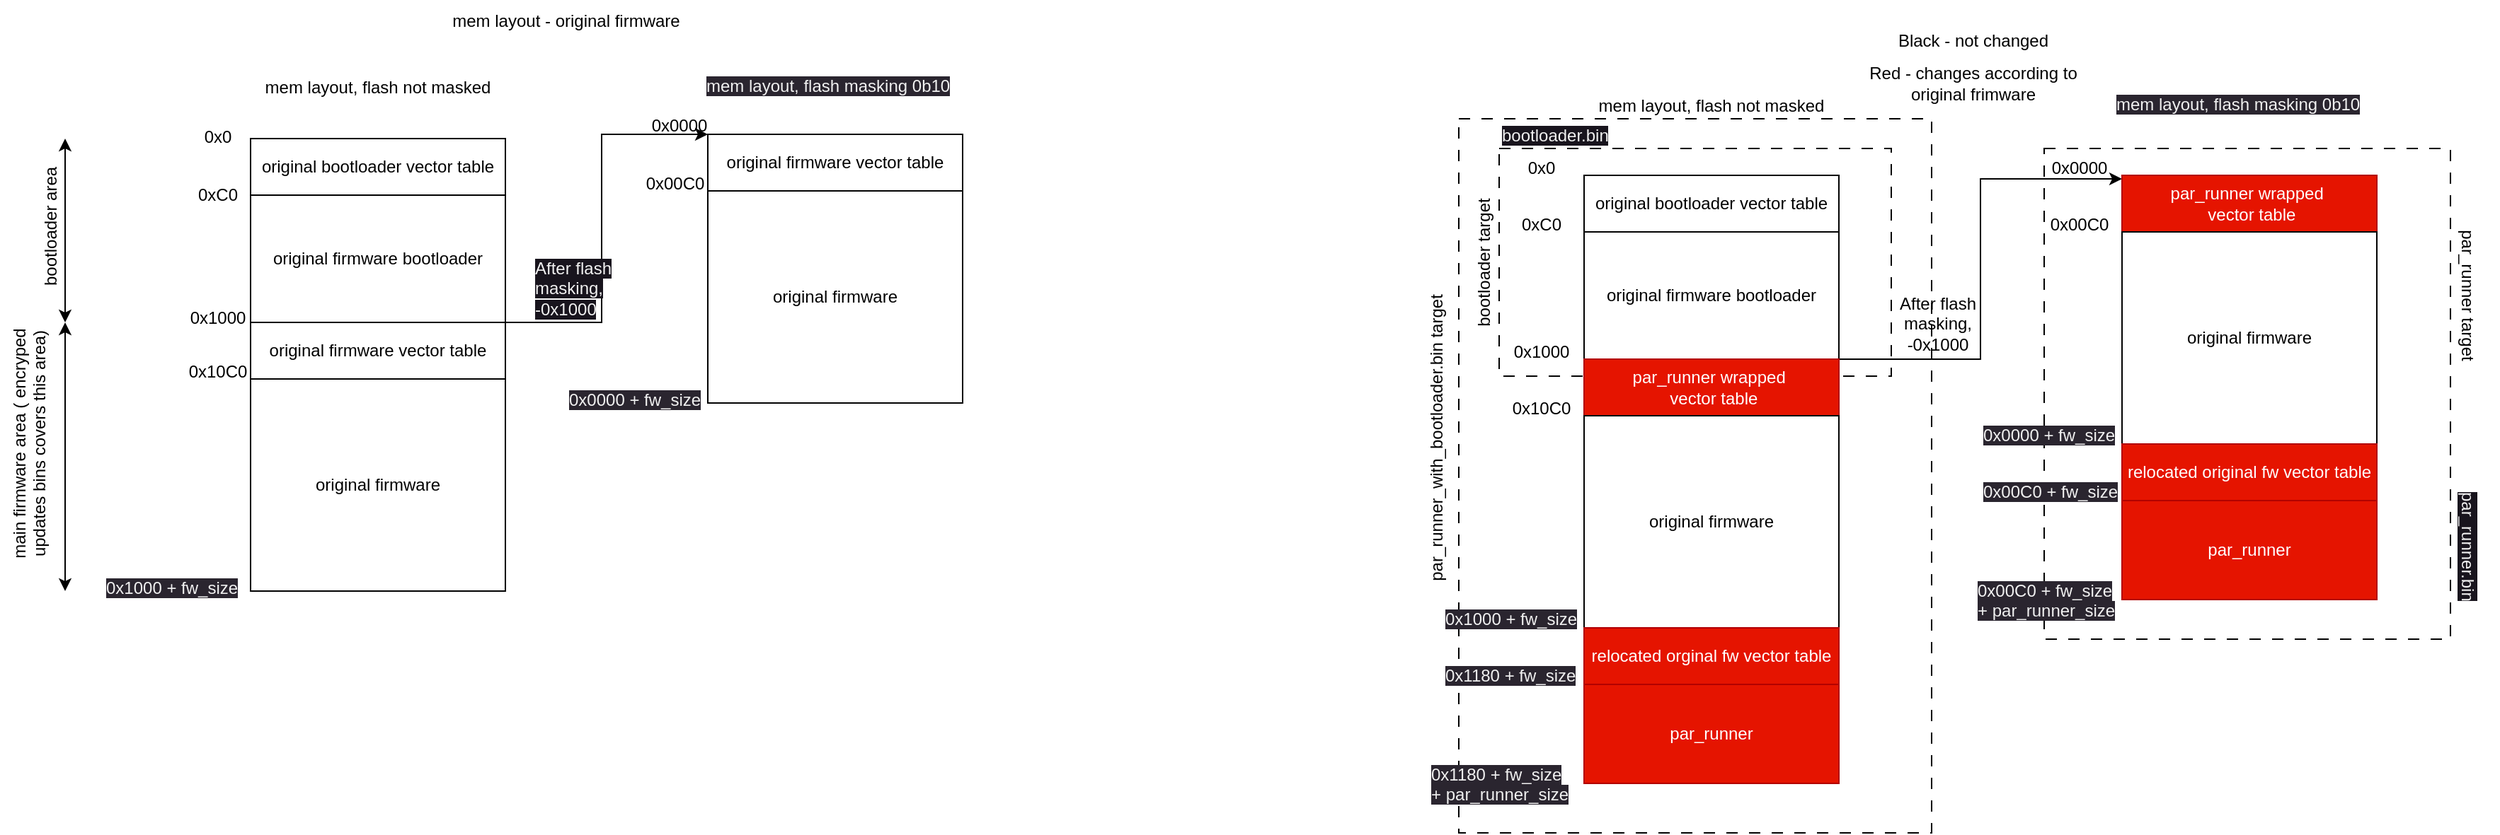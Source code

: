 <mxfile version="21.5.0" type="device">
  <diagram name="Strona-1" id="0Wn9WWDC3cd7H1ACNQZ9">
    <mxGraphModel dx="1721" dy="502" grid="0" gridSize="10" guides="1" tooltips="1" connect="1" arrows="1" fold="1" page="0" pageScale="1" pageWidth="827" pageHeight="1169" math="0" shadow="0">
      <root>
        <mxCell id="0" />
        <mxCell id="1" parent="0" />
        <mxCell id="iRXR40pFYI48BU_Yn3o1-3" value="" style="rounded=0;whiteSpace=wrap;html=1;dashed=1;dashPattern=8 8;" vertex="1" parent="1">
          <mxGeometry x="251.5" y="120" width="334" height="505" as="geometry" />
        </mxCell>
        <mxCell id="4CSU_IshvS-7926dkWNg-34" value="" style="rounded=0;whiteSpace=wrap;html=1;dashed=1;dashPattern=8 8;" parent="1" vertex="1">
          <mxGeometry x="665" y="141" width="287" height="347" as="geometry" />
        </mxCell>
        <mxCell id="4CSU_IshvS-7926dkWNg-33" value="" style="rounded=0;whiteSpace=wrap;html=1;dashed=1;dashPattern=8 8;" parent="1" vertex="1">
          <mxGeometry x="280" y="141" width="277" height="161" as="geometry" />
        </mxCell>
        <mxCell id="4CSU_IshvS-7926dkWNg-1" value="original bootloader vector table" style="rounded=0;whiteSpace=wrap;html=1;" parent="1" vertex="1">
          <mxGeometry x="340" y="160" width="180" height="40" as="geometry" />
        </mxCell>
        <mxCell id="4CSU_IshvS-7926dkWNg-2" value="original firmware bootloader" style="rounded=0;whiteSpace=wrap;html=1;" parent="1" vertex="1">
          <mxGeometry x="340" y="200" width="180" height="90" as="geometry" />
        </mxCell>
        <mxCell id="4CSU_IshvS-7926dkWNg-29" style="edgeStyle=orthogonalEdgeStyle;rounded=0;orthogonalLoop=1;jettySize=auto;html=1;exitX=1;exitY=0;exitDx=0;exitDy=0;entryX=1;entryY=0.75;entryDx=0;entryDy=0;" parent="1" source="4CSU_IshvS-7926dkWNg-3" target="4CSU_IshvS-7926dkWNg-24" edge="1">
          <mxGeometry relative="1" as="geometry">
            <Array as="points">
              <mxPoint x="620" y="290" />
              <mxPoint x="620" y="163" />
            </Array>
          </mxGeometry>
        </mxCell>
        <mxCell id="4CSU_IshvS-7926dkWNg-3" value="&lt;font color=&quot;#ffffff&quot;&gt;par_runner wrapped&amp;nbsp;&lt;br&gt;&amp;nbsp;vector table&lt;/font&gt;" style="rounded=0;whiteSpace=wrap;html=1;fillColor=#e51400;fontColor=#ffffff;strokeColor=#B20000;" parent="1" vertex="1">
          <mxGeometry x="340" y="290" width="180" height="40" as="geometry" />
        </mxCell>
        <mxCell id="4CSU_IshvS-7926dkWNg-4" value="original firmware" style="rounded=0;whiteSpace=wrap;html=1;" parent="1" vertex="1">
          <mxGeometry x="340" y="330" width="180" height="150" as="geometry" />
        </mxCell>
        <mxCell id="4CSU_IshvS-7926dkWNg-5" value="relocated orginal fw vector table" style="rounded=0;whiteSpace=wrap;html=1;fillColor=#e51400;fontColor=#ffffff;strokeColor=#B20000;" parent="1" vertex="1">
          <mxGeometry x="340" y="480" width="180" height="40" as="geometry" />
        </mxCell>
        <mxCell id="4CSU_IshvS-7926dkWNg-7" value="par_runner" style="rounded=0;whiteSpace=wrap;html=1;fillColor=#e51400;fontColor=#ffffff;strokeColor=#B20000;" parent="1" vertex="1">
          <mxGeometry x="340" y="520" width="180" height="70" as="geometry" />
        </mxCell>
        <mxCell id="4CSU_IshvS-7926dkWNg-8" value="0x0" style="text;html=1;strokeColor=none;fillColor=none;align=center;verticalAlign=middle;whiteSpace=wrap;rounded=0;" parent="1" vertex="1">
          <mxGeometry x="280" y="140" width="60" height="30" as="geometry" />
        </mxCell>
        <mxCell id="4CSU_IshvS-7926dkWNg-9" value="0xC0" style="text;html=1;strokeColor=none;fillColor=none;align=center;verticalAlign=middle;whiteSpace=wrap;rounded=0;" parent="1" vertex="1">
          <mxGeometry x="280" y="180" width="60" height="30" as="geometry" />
        </mxCell>
        <mxCell id="4CSU_IshvS-7926dkWNg-10" value="0x1000" style="text;html=1;strokeColor=none;fillColor=none;align=center;verticalAlign=middle;whiteSpace=wrap;rounded=0;" parent="1" vertex="1">
          <mxGeometry x="280" y="270" width="60" height="30" as="geometry" />
        </mxCell>
        <mxCell id="4CSU_IshvS-7926dkWNg-11" value="0x10C0" style="text;html=1;strokeColor=none;fillColor=none;align=center;verticalAlign=middle;whiteSpace=wrap;rounded=0;" parent="1" vertex="1">
          <mxGeometry x="280" y="310" width="60" height="30" as="geometry" />
        </mxCell>
        <mxCell id="4CSU_IshvS-7926dkWNg-12" value="&lt;span style=&quot;color: rgb(240, 240, 240); font-family: Helvetica; font-size: 12px; font-style: normal; font-variant-ligatures: normal; font-variant-caps: normal; font-weight: 400; letter-spacing: normal; orphans: 2; text-align: center; text-indent: 0px; text-transform: none; widows: 2; word-spacing: 0px; -webkit-text-stroke-width: 0px; background-color: rgb(42, 37, 47); text-decoration-thickness: initial; text-decoration-style: initial; text-decoration-color: initial; float: none; display: inline !important;&quot;&gt;0x1000 + fw_size&lt;/span&gt;" style="text;whiteSpace=wrap;html=1;" parent="1" vertex="1">
          <mxGeometry x="240" y="460" width="100" height="40" as="geometry" />
        </mxCell>
        <mxCell id="4CSU_IshvS-7926dkWNg-13" value="&lt;span style=&quot;color: rgb(240, 240, 240); font-family: Helvetica; font-size: 12px; font-style: normal; font-variant-ligatures: normal; font-variant-caps: normal; font-weight: 400; letter-spacing: normal; orphans: 2; text-align: center; text-indent: 0px; text-transform: none; widows: 2; word-spacing: 0px; -webkit-text-stroke-width: 0px; background-color: rgb(42, 37, 47); text-decoration-thickness: initial; text-decoration-style: initial; text-decoration-color: initial; float: none; display: inline !important;&quot;&gt;0x1180 + fw_size&lt;/span&gt;" style="text;whiteSpace=wrap;html=1;" parent="1" vertex="1">
          <mxGeometry x="240" y="500" width="100" height="30" as="geometry" />
        </mxCell>
        <mxCell id="4CSU_IshvS-7926dkWNg-16" value="&lt;span style=&quot;color: rgb(240, 240, 240); font-family: Helvetica; font-size: 12px; font-style: normal; font-variant-ligatures: normal; font-variant-caps: normal; font-weight: 400; letter-spacing: normal; orphans: 2; text-align: center; text-indent: 0px; text-transform: none; widows: 2; word-spacing: 0px; -webkit-text-stroke-width: 0px; background-color: rgb(42, 37, 47); text-decoration-thickness: initial; text-decoration-style: initial; text-decoration-color: initial; float: none; display: inline !important;&quot;&gt;0x1180 + fw_size + par_runner_size&lt;/span&gt;" style="text;whiteSpace=wrap;html=1;" parent="1" vertex="1">
          <mxGeometry x="230" y="570" width="100" height="40" as="geometry" />
        </mxCell>
        <mxCell id="4CSU_IshvS-7926dkWNg-17" value="Black - not changed" style="text;html=1;strokeColor=none;fillColor=none;align=center;verticalAlign=middle;whiteSpace=wrap;rounded=0;" parent="1" vertex="1">
          <mxGeometry x="540" y="50" width="150" height="30" as="geometry" />
        </mxCell>
        <mxCell id="4CSU_IshvS-7926dkWNg-19" value="Red - changes according to original frimware" style="text;html=1;strokeColor=none;fillColor=none;align=center;verticalAlign=middle;whiteSpace=wrap;rounded=0;" parent="1" vertex="1">
          <mxGeometry x="540" y="80" width="150" height="30" as="geometry" />
        </mxCell>
        <mxCell id="4CSU_IshvS-7926dkWNg-20" value="&lt;font color=&quot;#ffffff&quot;&gt;par_runner wrapped&amp;nbsp;&lt;br&gt;&amp;nbsp;vector table&lt;/font&gt;" style="rounded=0;whiteSpace=wrap;html=1;fillColor=#e51400;fontColor=#ffffff;strokeColor=#B20000;" parent="1" vertex="1">
          <mxGeometry x="720" y="160" width="180" height="40" as="geometry" />
        </mxCell>
        <mxCell id="4CSU_IshvS-7926dkWNg-21" value="original firmware" style="rounded=0;whiteSpace=wrap;html=1;" parent="1" vertex="1">
          <mxGeometry x="720" y="200" width="180" height="150" as="geometry" />
        </mxCell>
        <mxCell id="4CSU_IshvS-7926dkWNg-22" value="relocated original fw vector table" style="rounded=0;whiteSpace=wrap;html=1;fillColor=#e51400;fontColor=#ffffff;strokeColor=#B20000;" parent="1" vertex="1">
          <mxGeometry x="720" y="350" width="180" height="40" as="geometry" />
        </mxCell>
        <mxCell id="4CSU_IshvS-7926dkWNg-23" value="par_runner" style="rounded=0;whiteSpace=wrap;html=1;fillColor=#e51400;fontColor=#ffffff;strokeColor=#B20000;" parent="1" vertex="1">
          <mxGeometry x="720" y="390" width="180" height="70" as="geometry" />
        </mxCell>
        <mxCell id="4CSU_IshvS-7926dkWNg-24" value="0x0000" style="text;html=1;strokeColor=none;fillColor=none;align=center;verticalAlign=middle;whiteSpace=wrap;rounded=0;" parent="1" vertex="1">
          <mxGeometry x="660" y="140" width="60" height="30" as="geometry" />
        </mxCell>
        <mxCell id="4CSU_IshvS-7926dkWNg-25" value="0x00C0" style="text;html=1;strokeColor=none;fillColor=none;align=center;verticalAlign=middle;whiteSpace=wrap;rounded=0;" parent="1" vertex="1">
          <mxGeometry x="660" y="180" width="60" height="30" as="geometry" />
        </mxCell>
        <mxCell id="4CSU_IshvS-7926dkWNg-26" value="&lt;span style=&quot;color: rgb(240, 240, 240); font-family: Helvetica; font-size: 12px; font-style: normal; font-variant-ligatures: normal; font-variant-caps: normal; font-weight: 400; letter-spacing: normal; orphans: 2; text-align: center; text-indent: 0px; text-transform: none; widows: 2; word-spacing: 0px; -webkit-text-stroke-width: 0px; background-color: rgb(42, 37, 47); text-decoration-thickness: initial; text-decoration-style: initial; text-decoration-color: initial; float: none; display: inline !important;&quot;&gt;0x0000 + fw_size&lt;/span&gt;" style="text;whiteSpace=wrap;html=1;" parent="1" vertex="1">
          <mxGeometry x="620" y="330" width="100" height="40" as="geometry" />
        </mxCell>
        <mxCell id="4CSU_IshvS-7926dkWNg-27" value="&lt;span style=&quot;color: rgb(240, 240, 240); font-family: Helvetica; font-size: 12px; font-style: normal; font-variant-ligatures: normal; font-variant-caps: normal; font-weight: 400; letter-spacing: normal; orphans: 2; text-align: center; text-indent: 0px; text-transform: none; widows: 2; word-spacing: 0px; -webkit-text-stroke-width: 0px; background-color: rgb(42, 37, 47); text-decoration-thickness: initial; text-decoration-style: initial; text-decoration-color: initial; float: none; display: inline !important;&quot;&gt;0x00C0 + fw_size&lt;/span&gt;" style="text;whiteSpace=wrap;html=1;" parent="1" vertex="1">
          <mxGeometry x="620" y="370" width="100" height="30" as="geometry" />
        </mxCell>
        <mxCell id="4CSU_IshvS-7926dkWNg-28" value="&lt;span style=&quot;color: rgb(240, 240, 240); font-family: Helvetica; font-size: 12px; font-style: normal; font-variant-ligatures: normal; font-variant-caps: normal; font-weight: 400; letter-spacing: normal; orphans: 2; text-align: center; text-indent: 0px; text-transform: none; widows: 2; word-spacing: 0px; -webkit-text-stroke-width: 0px; background-color: rgb(42, 37, 47); text-decoration-thickness: initial; text-decoration-style: initial; text-decoration-color: initial; float: none; display: inline !important;&quot;&gt;0x00C0 + fw_size + par_runner_size&lt;/span&gt;" style="text;whiteSpace=wrap;html=1;" parent="1" vertex="1">
          <mxGeometry x="616" y="440" width="100" height="40" as="geometry" />
        </mxCell>
        <mxCell id="4CSU_IshvS-7926dkWNg-30" value="After flash masking, -0x1000" style="text;html=1;strokeColor=none;fillColor=none;align=center;verticalAlign=middle;whiteSpace=wrap;rounded=0;" parent="1" vertex="1">
          <mxGeometry x="560" y="250" width="60" height="30" as="geometry" />
        </mxCell>
        <mxCell id="4CSU_IshvS-7926dkWNg-31" value="mem layout, flash not masked" style="text;html=1;strokeColor=none;fillColor=none;align=center;verticalAlign=middle;whiteSpace=wrap;rounded=0;" parent="1" vertex="1">
          <mxGeometry x="330" y="96" width="200" height="30" as="geometry" />
        </mxCell>
        <mxCell id="4CSU_IshvS-7926dkWNg-32" value="&lt;span style=&quot;color: rgb(240, 240, 240); font-family: Helvetica; font-size: 12px; font-style: normal; font-variant-ligatures: normal; font-variant-caps: normal; font-weight: 400; letter-spacing: normal; orphans: 2; text-align: center; text-indent: 0px; text-transform: none; widows: 2; word-spacing: 0px; -webkit-text-stroke-width: 0px; background-color: rgb(42, 37, 47); text-decoration-thickness: initial; text-decoration-style: initial; text-decoration-color: initial; float: none; display: inline !important;&quot;&gt;mem layout, flash masking 0b10&lt;/span&gt;" style="text;whiteSpace=wrap;html=1;" parent="1" vertex="1">
          <mxGeometry x="714" y="96" width="220" height="40" as="geometry" />
        </mxCell>
        <mxCell id="4CSU_IshvS-7926dkWNg-35" value="bootloader target" style="text;html=1;strokeColor=none;fillColor=none;align=center;verticalAlign=middle;whiteSpace=wrap;rounded=0;rotation=-90;" parent="1" vertex="1">
          <mxGeometry x="166" y="200" width="206" height="43" as="geometry" />
        </mxCell>
        <mxCell id="4CSU_IshvS-7926dkWNg-36" value="par_runner target" style="text;html=1;strokeColor=none;fillColor=none;align=center;verticalAlign=middle;whiteSpace=wrap;rounded=0;rotation=90;" parent="1" vertex="1">
          <mxGeometry x="861" y="223.5" width="206" height="43" as="geometry" />
        </mxCell>
        <mxCell id="iRXR40pFYI48BU_Yn3o1-1" value="&lt;span style=&quot;color: rgb(240, 240, 240); font-family: Helvetica; font-size: 12px; font-style: normal; font-variant-ligatures: normal; font-variant-caps: normal; font-weight: 400; letter-spacing: normal; orphans: 2; text-align: center; text-indent: 0px; text-transform: none; widows: 2; word-spacing: 0px; -webkit-text-stroke-width: 0px; background-color: rgb(24, 20, 29); text-decoration-thickness: initial; text-decoration-style: initial; text-decoration-color: initial; float: none; display: inline !important;&quot;&gt;par_runner.bin&lt;/span&gt;" style="text;whiteSpace=wrap;html=1;rotation=90;" vertex="1" parent="1">
          <mxGeometry x="900.0" y="424.0" width="121" height="36" as="geometry" />
        </mxCell>
        <mxCell id="iRXR40pFYI48BU_Yn3o1-2" value="&lt;span style=&quot;color: rgb(240, 240, 240); font-family: Helvetica; font-size: 12px; font-style: normal; font-variant-ligatures: normal; font-variant-caps: normal; font-weight: 400; letter-spacing: normal; orphans: 2; text-align: center; text-indent: 0px; text-transform: none; widows: 2; word-spacing: 0px; -webkit-text-stroke-width: 0px; background-color: rgb(24, 20, 29); text-decoration-thickness: initial; text-decoration-style: initial; text-decoration-color: initial; float: none; display: inline !important;&quot;&gt;bootloader.bin&lt;/span&gt;" style="text;whiteSpace=wrap;html=1;" vertex="1" parent="1">
          <mxGeometry x="280.0" y="118.0" width="119" height="36" as="geometry" />
        </mxCell>
        <mxCell id="iRXR40pFYI48BU_Yn3o1-4" value="par_runner_with_bootloader.bin target" style="text;html=1;strokeColor=none;fillColor=none;align=center;verticalAlign=middle;whiteSpace=wrap;rounded=0;rotation=-90;" vertex="1" parent="1">
          <mxGeometry x="69" y="324" width="333" height="43" as="geometry" />
        </mxCell>
        <mxCell id="iRXR40pFYI48BU_Yn3o1-5" value="original bootloader vector table" style="rounded=0;whiteSpace=wrap;html=1;" vertex="1" parent="1">
          <mxGeometry x="-602" y="134" width="180" height="40" as="geometry" />
        </mxCell>
        <mxCell id="iRXR40pFYI48BU_Yn3o1-6" value="original firmware bootloader" style="rounded=0;whiteSpace=wrap;html=1;" vertex="1" parent="1">
          <mxGeometry x="-602" y="174" width="180" height="90" as="geometry" />
        </mxCell>
        <mxCell id="iRXR40pFYI48BU_Yn3o1-7" value="original firmware" style="rounded=0;whiteSpace=wrap;html=1;" vertex="1" parent="1">
          <mxGeometry x="-602" y="304" width="180" height="150" as="geometry" />
        </mxCell>
        <mxCell id="iRXR40pFYI48BU_Yn3o1-25" style="edgeStyle=orthogonalEdgeStyle;rounded=0;orthogonalLoop=1;jettySize=auto;html=1;exitX=1;exitY=0;exitDx=0;exitDy=0;entryX=0;entryY=0;entryDx=0;entryDy=0;" edge="1" parent="1" source="iRXR40pFYI48BU_Yn3o1-8" target="iRXR40pFYI48BU_Yn3o1-21">
          <mxGeometry relative="1" as="geometry">
            <Array as="points">
              <mxPoint x="-354" y="264" />
              <mxPoint x="-354" y="131" />
            </Array>
          </mxGeometry>
        </mxCell>
        <mxCell id="iRXR40pFYI48BU_Yn3o1-8" value="original firmware vector table" style="rounded=0;whiteSpace=wrap;html=1;" vertex="1" parent="1">
          <mxGeometry x="-602" y="264" width="180" height="40" as="geometry" />
        </mxCell>
        <mxCell id="iRXR40pFYI48BU_Yn3o1-9" value="0x0" style="text;html=1;strokeColor=none;fillColor=none;align=center;verticalAlign=middle;whiteSpace=wrap;rounded=0;" vertex="1" parent="1">
          <mxGeometry x="-655" y="118" width="60" height="30" as="geometry" />
        </mxCell>
        <mxCell id="iRXR40pFYI48BU_Yn3o1-10" value="0xC0" style="text;html=1;strokeColor=none;fillColor=none;align=center;verticalAlign=middle;whiteSpace=wrap;rounded=0;" vertex="1" parent="1">
          <mxGeometry x="-655" y="159" width="60" height="30" as="geometry" />
        </mxCell>
        <mxCell id="iRXR40pFYI48BU_Yn3o1-11" value="0x1000" style="text;html=1;strokeColor=none;fillColor=none;align=center;verticalAlign=middle;whiteSpace=wrap;rounded=0;" vertex="1" parent="1">
          <mxGeometry x="-655" y="246" width="60" height="30" as="geometry" />
        </mxCell>
        <mxCell id="iRXR40pFYI48BU_Yn3o1-12" value="0x10C0" style="text;html=1;strokeColor=none;fillColor=none;align=center;verticalAlign=middle;whiteSpace=wrap;rounded=0;" vertex="1" parent="1">
          <mxGeometry x="-655" y="284" width="60" height="30" as="geometry" />
        </mxCell>
        <mxCell id="iRXR40pFYI48BU_Yn3o1-13" value="&lt;span style=&quot;color: rgb(240, 240, 240); font-family: Helvetica; font-size: 12px; font-style: normal; font-variant-ligatures: normal; font-variant-caps: normal; font-weight: 400; letter-spacing: normal; orphans: 2; text-align: center; text-indent: 0px; text-transform: none; widows: 2; word-spacing: 0px; -webkit-text-stroke-width: 0px; background-color: rgb(42, 37, 47); text-decoration-thickness: initial; text-decoration-style: initial; text-decoration-color: initial; float: none; display: inline !important;&quot;&gt;0x1000 + fw_size&lt;/span&gt;" style="text;whiteSpace=wrap;html=1;" vertex="1" parent="1">
          <mxGeometry x="-706" y="438" width="100" height="40" as="geometry" />
        </mxCell>
        <mxCell id="iRXR40pFYI48BU_Yn3o1-16" value="" style="endArrow=classic;startArrow=classic;html=1;rounded=0;entryX=1;entryY=0;entryDx=0;entryDy=0;exitX=1;exitY=1;exitDx=0;exitDy=0;" edge="1" parent="1">
          <mxGeometry width="50" height="50" relative="1" as="geometry">
            <mxPoint x="-733" y="264" as="sourcePoint" />
            <mxPoint x="-733" y="134" as="targetPoint" />
            <Array as="points">
              <mxPoint x="-733" y="174" />
            </Array>
          </mxGeometry>
        </mxCell>
        <mxCell id="iRXR40pFYI48BU_Yn3o1-17" value="&lt;div style=&quot;text-align: center;&quot;&gt;&lt;span style=&quot;background-color: initial;&quot;&gt;bootloader area&lt;/span&gt;&lt;/div&gt;" style="text;whiteSpace=wrap;html=1;rotation=-90;" vertex="1" parent="1">
          <mxGeometry x="-824.997" y="135.999" width="173" height="36" as="geometry" />
        </mxCell>
        <mxCell id="iRXR40pFYI48BU_Yn3o1-18" value="" style="endArrow=classic;startArrow=classic;html=1;rounded=0;entryX=1;entryY=0;entryDx=0;entryDy=0;" edge="1" parent="1">
          <mxGeometry width="50" height="50" relative="1" as="geometry">
            <mxPoint x="-733" y="454" as="sourcePoint" />
            <mxPoint x="-733" y="264" as="targetPoint" />
            <Array as="points">
              <mxPoint x="-733" y="304" />
            </Array>
          </mxGeometry>
        </mxCell>
        <mxCell id="iRXR40pFYI48BU_Yn3o1-19" value="&lt;div style=&quot;text-align: center;&quot;&gt;&lt;span style=&quot;background-color: initial;&quot;&gt;main firmware area ( encryped updates bins covers this area)&lt;/span&gt;&lt;/div&gt;" style="text;whiteSpace=wrap;html=1;rotation=-90;" vertex="1" parent="1">
          <mxGeometry x="-846.997" y="332.999" width="173" height="36" as="geometry" />
        </mxCell>
        <mxCell id="iRXR40pFYI48BU_Yn3o1-20" value="original firmware" style="rounded=0;whiteSpace=wrap;html=1;" vertex="1" parent="1">
          <mxGeometry x="-279" y="171" width="180" height="150" as="geometry" />
        </mxCell>
        <mxCell id="iRXR40pFYI48BU_Yn3o1-21" value="original firmware vector table" style="rounded=0;whiteSpace=wrap;html=1;" vertex="1" parent="1">
          <mxGeometry x="-279" y="131" width="180" height="40" as="geometry" />
        </mxCell>
        <mxCell id="iRXR40pFYI48BU_Yn3o1-22" value="0x0000" style="text;html=1;strokeColor=none;fillColor=none;align=center;verticalAlign=middle;whiteSpace=wrap;rounded=0;" vertex="1" parent="1">
          <mxGeometry x="-329" y="110" width="60" height="30" as="geometry" />
        </mxCell>
        <mxCell id="iRXR40pFYI48BU_Yn3o1-23" value="0x00C0" style="text;html=1;strokeColor=none;fillColor=none;align=center;verticalAlign=middle;whiteSpace=wrap;rounded=0;" vertex="1" parent="1">
          <mxGeometry x="-332" y="151" width="60" height="30" as="geometry" />
        </mxCell>
        <mxCell id="iRXR40pFYI48BU_Yn3o1-24" value="&lt;span style=&quot;color: rgb(240, 240, 240); font-family: Helvetica; font-size: 12px; font-style: normal; font-variant-ligatures: normal; font-variant-caps: normal; font-weight: 400; letter-spacing: normal; orphans: 2; text-align: center; text-indent: 0px; text-transform: none; widows: 2; word-spacing: 0px; -webkit-text-stroke-width: 0px; background-color: rgb(42, 37, 47); text-decoration-thickness: initial; text-decoration-style: initial; text-decoration-color: initial; float: none; display: inline !important;&quot;&gt;0x0000 + fw_size&lt;/span&gt;" style="text;whiteSpace=wrap;html=1;" vertex="1" parent="1">
          <mxGeometry x="-379" y="305" width="100" height="40" as="geometry" />
        </mxCell>
        <mxCell id="iRXR40pFYI48BU_Yn3o1-26" value="&lt;span style=&quot;color: rgb(240, 240, 240); font-family: Helvetica; font-size: 12px; font-style: normal; font-variant-ligatures: normal; font-variant-caps: normal; font-weight: 400; letter-spacing: normal; orphans: 2; text-align: center; text-indent: 0px; text-transform: none; widows: 2; word-spacing: 0px; -webkit-text-stroke-width: 0px; background-color: rgb(24, 20, 29); text-decoration-thickness: initial; text-decoration-style: initial; text-decoration-color: initial; float: none; display: inline !important;&quot;&gt;After flash masking, -0x1000&lt;/span&gt;" style="text;whiteSpace=wrap;html=1;" vertex="1" parent="1">
          <mxGeometry x="-403" y="212" width="90" height="19" as="geometry" />
        </mxCell>
        <mxCell id="iRXR40pFYI48BU_Yn3o1-27" value="mem layout, flash not masked" style="text;html=1;strokeColor=none;fillColor=none;align=center;verticalAlign=middle;whiteSpace=wrap;rounded=0;" vertex="1" parent="1">
          <mxGeometry x="-612" y="83" width="200" height="30" as="geometry" />
        </mxCell>
        <mxCell id="iRXR40pFYI48BU_Yn3o1-28" value="&lt;span style=&quot;color: rgb(240, 240, 240); font-family: Helvetica; font-size: 12px; font-style: normal; font-variant-ligatures: normal; font-variant-caps: normal; font-weight: 400; letter-spacing: normal; orphans: 2; text-align: center; text-indent: 0px; text-transform: none; widows: 2; word-spacing: 0px; -webkit-text-stroke-width: 0px; background-color: rgb(42, 37, 47); text-decoration-thickness: initial; text-decoration-style: initial; text-decoration-color: initial; float: none; display: inline !important;&quot;&gt;mem layout, flash masking 0b10&lt;/span&gt;" style="text;whiteSpace=wrap;html=1;" vertex="1" parent="1">
          <mxGeometry x="-282" y="83" width="220" height="40" as="geometry" />
        </mxCell>
        <mxCell id="iRXR40pFYI48BU_Yn3o1-30" value="mem layout - original firmware" style="text;html=1;strokeColor=none;fillColor=none;align=center;verticalAlign=middle;whiteSpace=wrap;rounded=0;" vertex="1" parent="1">
          <mxGeometry x="-479" y="36" width="200" height="30" as="geometry" />
        </mxCell>
      </root>
    </mxGraphModel>
  </diagram>
</mxfile>
